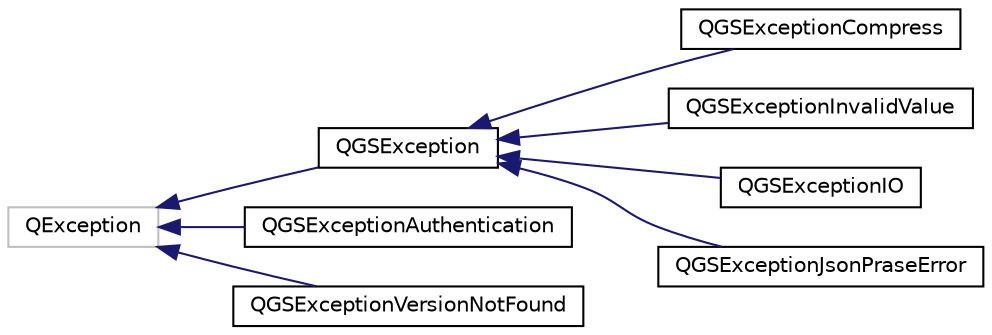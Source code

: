 digraph "类继承关系图"
{
  edge [fontname="Helvetica",fontsize="10",labelfontname="Helvetica",labelfontsize="10"];
  node [fontname="Helvetica",fontsize="10",shape=record];
  rankdir="LR";
  Node86 [label="QException",height=0.2,width=0.4,color="grey75", fillcolor="white", style="filled"];
  Node86 -> Node0 [dir="back",color="midnightblue",fontsize="10",style="solid",fontname="Helvetica"];
  Node0 [label="QGSException",height=0.2,width=0.4,color="black", fillcolor="white", style="filled",URL="$class_q_g_s_exception.html"];
  Node0 -> Node1 [dir="back",color="midnightblue",fontsize="10",style="solid",fontname="Helvetica"];
  Node1 [label="QGSExceptionCompress",height=0.2,width=0.4,color="black", fillcolor="white", style="filled",URL="$class_q_g_s_exception_compress.html"];
  Node0 -> Node2 [dir="back",color="midnightblue",fontsize="10",style="solid",fontname="Helvetica"];
  Node2 [label="QGSExceptionInvalidValue",height=0.2,width=0.4,color="black", fillcolor="white", style="filled",URL="$class_q_g_s_exception_invalid_value.html"];
  Node0 -> Node3 [dir="back",color="midnightblue",fontsize="10",style="solid",fontname="Helvetica"];
  Node3 [label="QGSExceptionIO",height=0.2,width=0.4,color="black", fillcolor="white", style="filled",URL="$class_q_g_s_exception_i_o.html"];
  Node0 -> Node4 [dir="back",color="midnightblue",fontsize="10",style="solid",fontname="Helvetica"];
  Node4 [label="QGSExceptionJsonPraseError",height=0.2,width=0.4,color="black", fillcolor="white", style="filled",URL="$class_q_g_s_exception_json_prase_error.html"];
  Node86 -> Node92 [dir="back",color="midnightblue",fontsize="10",style="solid",fontname="Helvetica"];
  Node92 [label="QGSExceptionAuthentication",height=0.2,width=0.4,color="black", fillcolor="white", style="filled",URL="$class_q_g_s_exception_authentication.html"];
  Node86 -> Node93 [dir="back",color="midnightblue",fontsize="10",style="solid",fontname="Helvetica"];
  Node93 [label="QGSExceptionVersionNotFound",height=0.2,width=0.4,color="black", fillcolor="white", style="filled",URL="$class_q_g_s_exception_version_not_found.html"];
}
